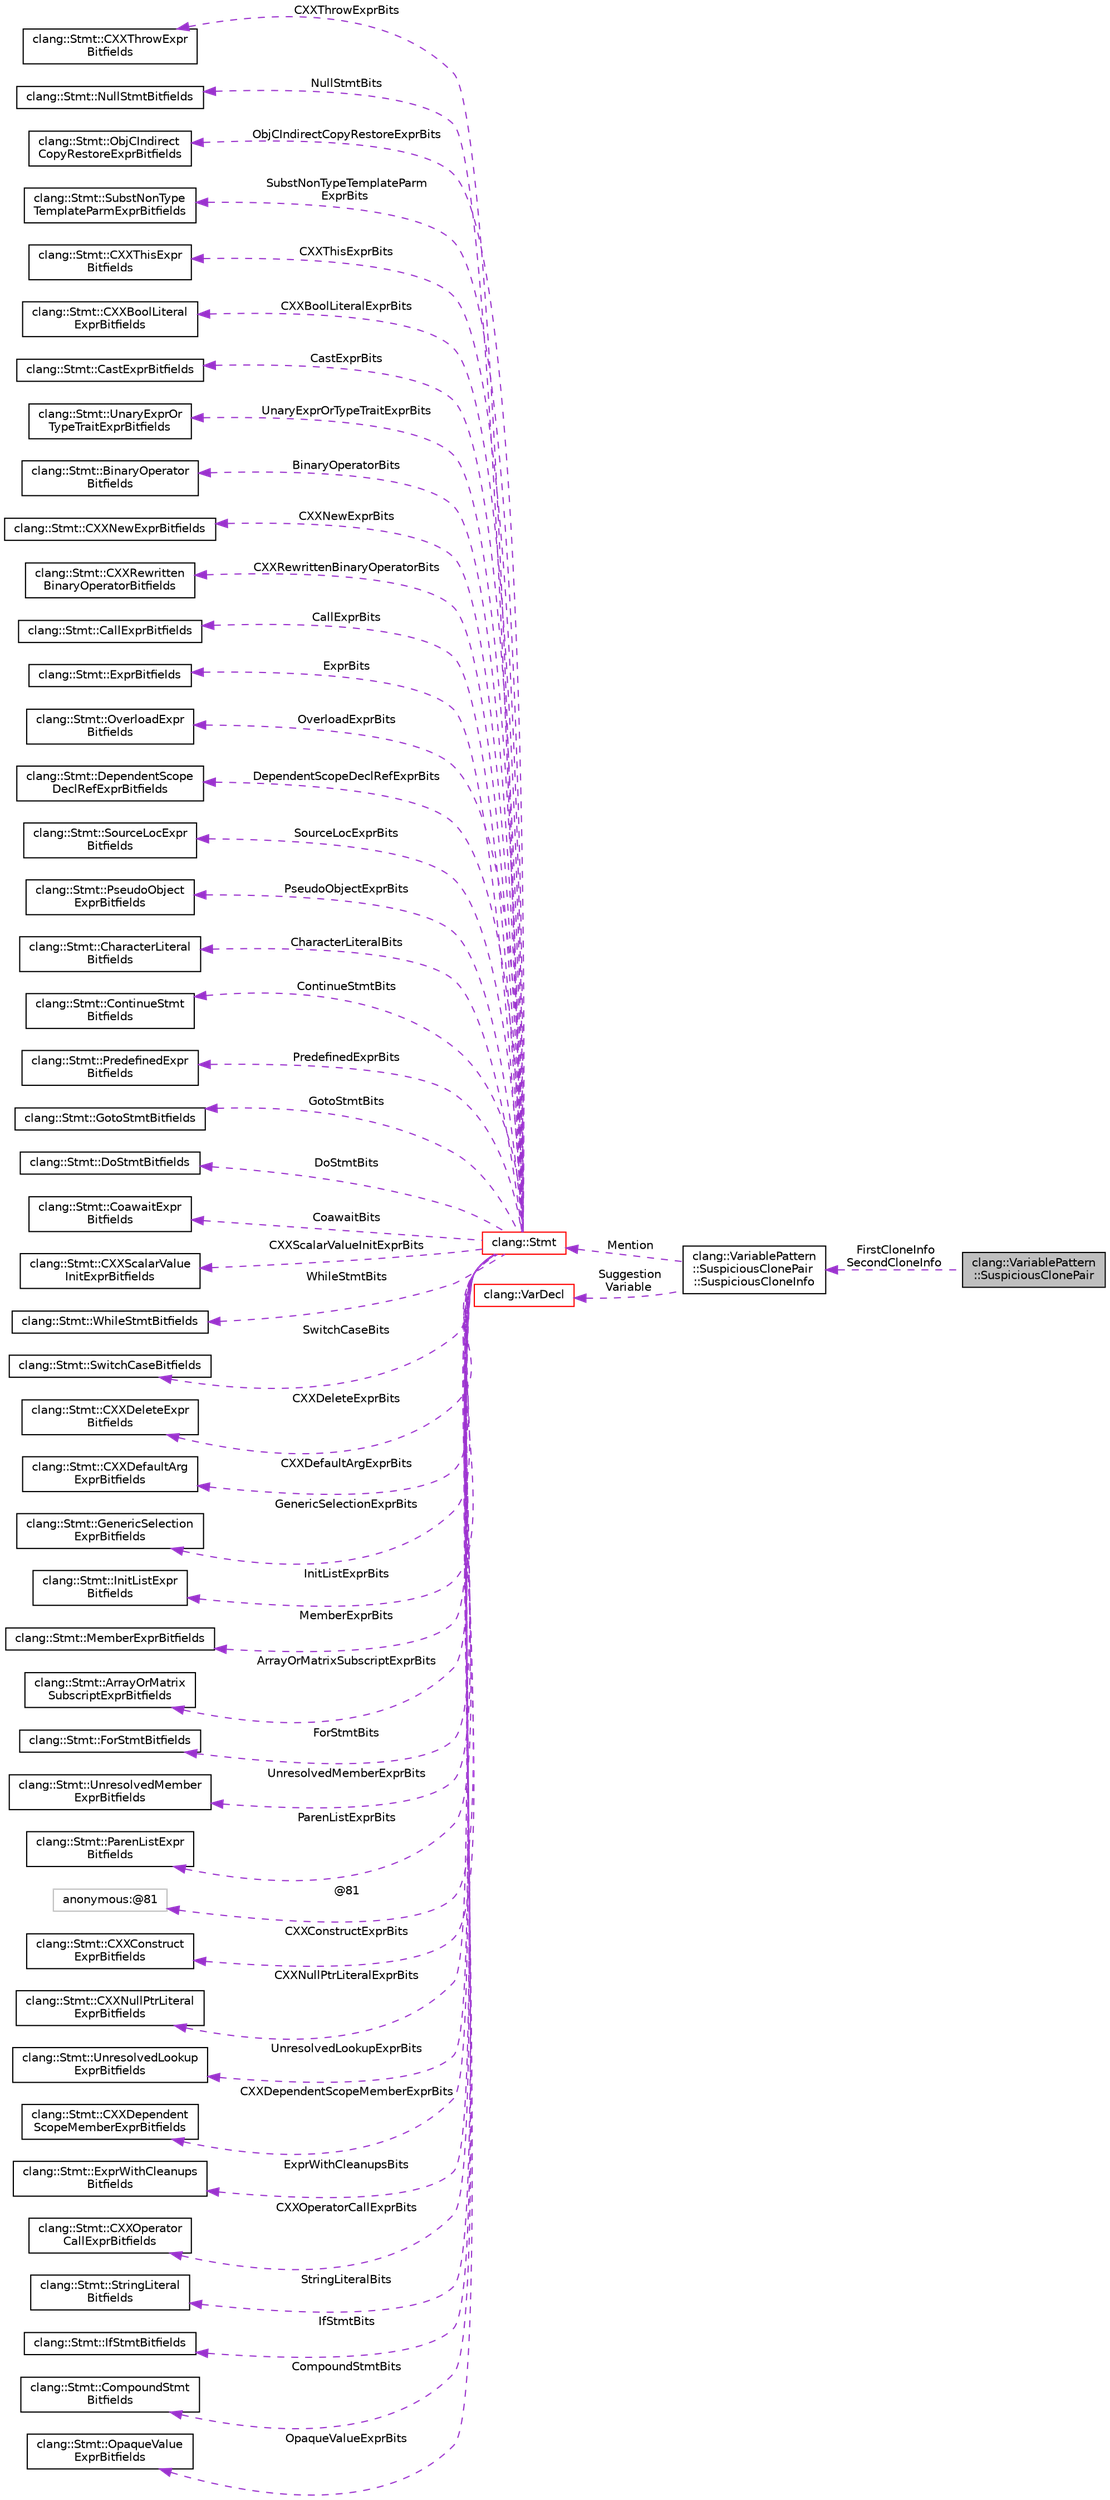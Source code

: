 digraph "clang::VariablePattern::SuspiciousClonePair"
{
 // LATEX_PDF_SIZE
  bgcolor="transparent";
  edge [fontname="Helvetica",fontsize="10",labelfontname="Helvetica",labelfontsize="10"];
  node [fontname="Helvetica",fontsize="10",shape=record];
  rankdir="LR";
  Node1 [label="clang::VariablePattern\l::SuspiciousClonePair",height=0.2,width=0.4,color="black", fillcolor="grey75", style="filled", fontcolor="black",tooltip="Describes two clones that reference their variables in a different pattern which could indicate a pro..."];
  Node2 -> Node1 [dir="back",color="darkorchid3",fontsize="10",style="dashed",label=" FirstCloneInfo\nSecondCloneInfo" ,fontname="Helvetica"];
  Node2 [label="clang::VariablePattern\l::SuspiciousClonePair\l::SuspiciousCloneInfo",height=0.2,width=0.4,color="black",URL="$structclang_1_1VariablePattern_1_1SuspiciousClonePair_1_1SuspiciousCloneInfo.html",tooltip="Utility class holding the relevant information about a single clone in this pair."];
  Node3 -> Node2 [dir="back",color="darkorchid3",fontsize="10",style="dashed",label=" Mention" ,fontname="Helvetica"];
  Node3 [label="clang::Stmt",height=0.2,width=0.4,color="red",URL="$classclang_1_1Stmt.html",tooltip="Stmt - This represents one statement."];
  Node4 -> Node3 [dir="back",color="darkorchid3",fontsize="10",style="dashed",label=" CXXThrowExprBits" ,fontname="Helvetica"];
  Node4 [label="clang::Stmt::CXXThrowExpr\lBitfields",height=0.2,width=0.4,color="black",URL="$classclang_1_1Stmt_1_1CXXThrowExprBitfields.html",tooltip=" "];
  Node5 -> Node3 [dir="back",color="darkorchid3",fontsize="10",style="dashed",label=" NullStmtBits" ,fontname="Helvetica"];
  Node5 [label="clang::Stmt::NullStmtBitfields",height=0.2,width=0.4,color="black",URL="$classclang_1_1Stmt_1_1NullStmtBitfields.html",tooltip=" "];
  Node6 -> Node3 [dir="back",color="darkorchid3",fontsize="10",style="dashed",label=" ObjCIndirectCopyRestoreExprBits" ,fontname="Helvetica"];
  Node6 [label="clang::Stmt::ObjCIndirect\lCopyRestoreExprBitfields",height=0.2,width=0.4,color="black",URL="$classclang_1_1Stmt_1_1ObjCIndirectCopyRestoreExprBitfields.html",tooltip=" "];
  Node7 -> Node3 [dir="back",color="darkorchid3",fontsize="10",style="dashed",label=" SubstNonTypeTemplateParm\lExprBits" ,fontname="Helvetica"];
  Node7 [label="clang::Stmt::SubstNonType\lTemplateParmExprBitfields",height=0.2,width=0.4,color="black",URL="$classclang_1_1Stmt_1_1SubstNonTypeTemplateParmExprBitfields.html",tooltip=" "];
  Node8 -> Node3 [dir="back",color="darkorchid3",fontsize="10",style="dashed",label=" CXXThisExprBits" ,fontname="Helvetica"];
  Node8 [label="clang::Stmt::CXXThisExpr\lBitfields",height=0.2,width=0.4,color="black",URL="$classclang_1_1Stmt_1_1CXXThisExprBitfields.html",tooltip=" "];
  Node9 -> Node3 [dir="back",color="darkorchid3",fontsize="10",style="dashed",label=" CXXBoolLiteralExprBits" ,fontname="Helvetica"];
  Node9 [label="clang::Stmt::CXXBoolLiteral\lExprBitfields",height=0.2,width=0.4,color="black",URL="$classclang_1_1Stmt_1_1CXXBoolLiteralExprBitfields.html",tooltip=" "];
  Node10 -> Node3 [dir="back",color="darkorchid3",fontsize="10",style="dashed",label=" CastExprBits" ,fontname="Helvetica"];
  Node10 [label="clang::Stmt::CastExprBitfields",height=0.2,width=0.4,color="black",URL="$classclang_1_1Stmt_1_1CastExprBitfields.html",tooltip=" "];
  Node11 -> Node3 [dir="back",color="darkorchid3",fontsize="10",style="dashed",label=" UnaryExprOrTypeTraitExprBits" ,fontname="Helvetica"];
  Node11 [label="clang::Stmt::UnaryExprOr\lTypeTraitExprBitfields",height=0.2,width=0.4,color="black",URL="$classclang_1_1Stmt_1_1UnaryExprOrTypeTraitExprBitfields.html",tooltip=" "];
  Node12 -> Node3 [dir="back",color="darkorchid3",fontsize="10",style="dashed",label=" BinaryOperatorBits" ,fontname="Helvetica"];
  Node12 [label="clang::Stmt::BinaryOperator\lBitfields",height=0.2,width=0.4,color="black",URL="$classclang_1_1Stmt_1_1BinaryOperatorBitfields.html",tooltip=" "];
  Node13 -> Node3 [dir="back",color="darkorchid3",fontsize="10",style="dashed",label=" CXXNewExprBits" ,fontname="Helvetica"];
  Node13 [label="clang::Stmt::CXXNewExprBitfields",height=0.2,width=0.4,color="black",URL="$classclang_1_1Stmt_1_1CXXNewExprBitfields.html",tooltip=" "];
  Node14 -> Node3 [dir="back",color="darkorchid3",fontsize="10",style="dashed",label=" CXXRewrittenBinaryOperatorBits" ,fontname="Helvetica"];
  Node14 [label="clang::Stmt::CXXRewritten\lBinaryOperatorBitfields",height=0.2,width=0.4,color="black",URL="$classclang_1_1Stmt_1_1CXXRewrittenBinaryOperatorBitfields.html",tooltip=" "];
  Node15 -> Node3 [dir="back",color="darkorchid3",fontsize="10",style="dashed",label=" CallExprBits" ,fontname="Helvetica"];
  Node15 [label="clang::Stmt::CallExprBitfields",height=0.2,width=0.4,color="black",URL="$classclang_1_1Stmt_1_1CallExprBitfields.html",tooltip=" "];
  Node16 -> Node3 [dir="back",color="darkorchid3",fontsize="10",style="dashed",label=" ExprBits" ,fontname="Helvetica"];
  Node16 [label="clang::Stmt::ExprBitfields",height=0.2,width=0.4,color="black",URL="$classclang_1_1Stmt_1_1ExprBitfields.html",tooltip=" "];
  Node17 -> Node3 [dir="back",color="darkorchid3",fontsize="10",style="dashed",label=" OverloadExprBits" ,fontname="Helvetica"];
  Node17 [label="clang::Stmt::OverloadExpr\lBitfields",height=0.2,width=0.4,color="black",URL="$classclang_1_1Stmt_1_1OverloadExprBitfields.html",tooltip=" "];
  Node18 -> Node3 [dir="back",color="darkorchid3",fontsize="10",style="dashed",label=" DependentScopeDeclRefExprBits" ,fontname="Helvetica"];
  Node18 [label="clang::Stmt::DependentScope\lDeclRefExprBitfields",height=0.2,width=0.4,color="black",URL="$classclang_1_1Stmt_1_1DependentScopeDeclRefExprBitfields.html",tooltip=" "];
  Node19 -> Node3 [dir="back",color="darkorchid3",fontsize="10",style="dashed",label=" SourceLocExprBits" ,fontname="Helvetica"];
  Node19 [label="clang::Stmt::SourceLocExpr\lBitfields",height=0.2,width=0.4,color="black",URL="$classclang_1_1Stmt_1_1SourceLocExprBitfields.html",tooltip=" "];
  Node20 -> Node3 [dir="back",color="darkorchid3",fontsize="10",style="dashed",label=" PseudoObjectExprBits" ,fontname="Helvetica"];
  Node20 [label="clang::Stmt::PseudoObject\lExprBitfields",height=0.2,width=0.4,color="black",URL="$classclang_1_1Stmt_1_1PseudoObjectExprBitfields.html",tooltip=" "];
  Node21 -> Node3 [dir="back",color="darkorchid3",fontsize="10",style="dashed",label=" CharacterLiteralBits" ,fontname="Helvetica"];
  Node21 [label="clang::Stmt::CharacterLiteral\lBitfields",height=0.2,width=0.4,color="black",URL="$classclang_1_1Stmt_1_1CharacterLiteralBitfields.html",tooltip=" "];
  Node22 -> Node3 [dir="back",color="darkorchid3",fontsize="10",style="dashed",label=" ContinueStmtBits" ,fontname="Helvetica"];
  Node22 [label="clang::Stmt::ContinueStmt\lBitfields",height=0.2,width=0.4,color="black",URL="$classclang_1_1Stmt_1_1ContinueStmtBitfields.html",tooltip=" "];
  Node23 -> Node3 [dir="back",color="darkorchid3",fontsize="10",style="dashed",label=" PredefinedExprBits" ,fontname="Helvetica"];
  Node23 [label="clang::Stmt::PredefinedExpr\lBitfields",height=0.2,width=0.4,color="black",URL="$classclang_1_1Stmt_1_1PredefinedExprBitfields.html",tooltip=" "];
  Node24 -> Node3 [dir="back",color="darkorchid3",fontsize="10",style="dashed",label=" GotoStmtBits" ,fontname="Helvetica"];
  Node24 [label="clang::Stmt::GotoStmtBitfields",height=0.2,width=0.4,color="black",URL="$classclang_1_1Stmt_1_1GotoStmtBitfields.html",tooltip=" "];
  Node25 -> Node3 [dir="back",color="darkorchid3",fontsize="10",style="dashed",label=" DoStmtBits" ,fontname="Helvetica"];
  Node25 [label="clang::Stmt::DoStmtBitfields",height=0.2,width=0.4,color="black",URL="$classclang_1_1Stmt_1_1DoStmtBitfields.html",tooltip=" "];
  Node26 -> Node3 [dir="back",color="darkorchid3",fontsize="10",style="dashed",label=" CoawaitBits" ,fontname="Helvetica"];
  Node26 [label="clang::Stmt::CoawaitExpr\lBitfields",height=0.2,width=0.4,color="black",URL="$classclang_1_1Stmt_1_1CoawaitExprBitfields.html",tooltip=" "];
  Node27 -> Node3 [dir="back",color="darkorchid3",fontsize="10",style="dashed",label=" CXXScalarValueInitExprBits" ,fontname="Helvetica"];
  Node27 [label="clang::Stmt::CXXScalarValue\lInitExprBitfields",height=0.2,width=0.4,color="black",URL="$classclang_1_1Stmt_1_1CXXScalarValueInitExprBitfields.html",tooltip=" "];
  Node28 -> Node3 [dir="back",color="darkorchid3",fontsize="10",style="dashed",label=" WhileStmtBits" ,fontname="Helvetica"];
  Node28 [label="clang::Stmt::WhileStmtBitfields",height=0.2,width=0.4,color="black",URL="$classclang_1_1Stmt_1_1WhileStmtBitfields.html",tooltip=" "];
  Node29 -> Node3 [dir="back",color="darkorchid3",fontsize="10",style="dashed",label=" SwitchCaseBits" ,fontname="Helvetica"];
  Node29 [label="clang::Stmt::SwitchCaseBitfields",height=0.2,width=0.4,color="black",URL="$classclang_1_1Stmt_1_1SwitchCaseBitfields.html",tooltip=" "];
  Node30 -> Node3 [dir="back",color="darkorchid3",fontsize="10",style="dashed",label=" CXXDeleteExprBits" ,fontname="Helvetica"];
  Node30 [label="clang::Stmt::CXXDeleteExpr\lBitfields",height=0.2,width=0.4,color="black",URL="$classclang_1_1Stmt_1_1CXXDeleteExprBitfields.html",tooltip=" "];
  Node31 -> Node3 [dir="back",color="darkorchid3",fontsize="10",style="dashed",label=" CXXDefaultArgExprBits" ,fontname="Helvetica"];
  Node31 [label="clang::Stmt::CXXDefaultArg\lExprBitfields",height=0.2,width=0.4,color="black",URL="$classclang_1_1Stmt_1_1CXXDefaultArgExprBitfields.html",tooltip=" "];
  Node32 -> Node3 [dir="back",color="darkorchid3",fontsize="10",style="dashed",label=" GenericSelectionExprBits" ,fontname="Helvetica"];
  Node32 [label="clang::Stmt::GenericSelection\lExprBitfields",height=0.2,width=0.4,color="black",URL="$classclang_1_1Stmt_1_1GenericSelectionExprBitfields.html",tooltip=" "];
  Node33 -> Node3 [dir="back",color="darkorchid3",fontsize="10",style="dashed",label=" InitListExprBits" ,fontname="Helvetica"];
  Node33 [label="clang::Stmt::InitListExpr\lBitfields",height=0.2,width=0.4,color="black",URL="$classclang_1_1Stmt_1_1InitListExprBitfields.html",tooltip=" "];
  Node34 -> Node3 [dir="back",color="darkorchid3",fontsize="10",style="dashed",label=" MemberExprBits" ,fontname="Helvetica"];
  Node34 [label="clang::Stmt::MemberExprBitfields",height=0.2,width=0.4,color="black",URL="$classclang_1_1Stmt_1_1MemberExprBitfields.html",tooltip=" "];
  Node35 -> Node3 [dir="back",color="darkorchid3",fontsize="10",style="dashed",label=" ArrayOrMatrixSubscriptExprBits" ,fontname="Helvetica"];
  Node35 [label="clang::Stmt::ArrayOrMatrix\lSubscriptExprBitfields",height=0.2,width=0.4,color="black",URL="$classclang_1_1Stmt_1_1ArrayOrMatrixSubscriptExprBitfields.html",tooltip=" "];
  Node36 -> Node3 [dir="back",color="darkorchid3",fontsize="10",style="dashed",label=" ForStmtBits" ,fontname="Helvetica"];
  Node36 [label="clang::Stmt::ForStmtBitfields",height=0.2,width=0.4,color="black",URL="$classclang_1_1Stmt_1_1ForStmtBitfields.html",tooltip=" "];
  Node37 -> Node3 [dir="back",color="darkorchid3",fontsize="10",style="dashed",label=" UnresolvedMemberExprBits" ,fontname="Helvetica"];
  Node37 [label="clang::Stmt::UnresolvedMember\lExprBitfields",height=0.2,width=0.4,color="black",URL="$classclang_1_1Stmt_1_1UnresolvedMemberExprBitfields.html",tooltip=" "];
  Node38 -> Node3 [dir="back",color="darkorchid3",fontsize="10",style="dashed",label=" ParenListExprBits" ,fontname="Helvetica"];
  Node38 [label="clang::Stmt::ParenListExpr\lBitfields",height=0.2,width=0.4,color="black",URL="$classclang_1_1Stmt_1_1ParenListExprBitfields.html",tooltip=" "];
  Node39 -> Node3 [dir="back",color="darkorchid3",fontsize="10",style="dashed",label=" @81" ,fontname="Helvetica"];
  Node39 [label="anonymous:@81",height=0.2,width=0.4,color="grey75",tooltip=" "];
  Node40 -> Node3 [dir="back",color="darkorchid3",fontsize="10",style="dashed",label=" CXXConstructExprBits" ,fontname="Helvetica"];
  Node40 [label="clang::Stmt::CXXConstruct\lExprBitfields",height=0.2,width=0.4,color="black",URL="$classclang_1_1Stmt_1_1CXXConstructExprBitfields.html",tooltip=" "];
  Node41 -> Node3 [dir="back",color="darkorchid3",fontsize="10",style="dashed",label=" CXXNullPtrLiteralExprBits" ,fontname="Helvetica"];
  Node41 [label="clang::Stmt::CXXNullPtrLiteral\lExprBitfields",height=0.2,width=0.4,color="black",URL="$classclang_1_1Stmt_1_1CXXNullPtrLiteralExprBitfields.html",tooltip=" "];
  Node42 -> Node3 [dir="back",color="darkorchid3",fontsize="10",style="dashed",label=" UnresolvedLookupExprBits" ,fontname="Helvetica"];
  Node42 [label="clang::Stmt::UnresolvedLookup\lExprBitfields",height=0.2,width=0.4,color="black",URL="$classclang_1_1Stmt_1_1UnresolvedLookupExprBitfields.html",tooltip=" "];
  Node43 -> Node3 [dir="back",color="darkorchid3",fontsize="10",style="dashed",label=" CXXDependentScopeMemberExprBits" ,fontname="Helvetica"];
  Node43 [label="clang::Stmt::CXXDependent\lScopeMemberExprBitfields",height=0.2,width=0.4,color="black",URL="$classclang_1_1Stmt_1_1CXXDependentScopeMemberExprBitfields.html",tooltip=" "];
  Node44 -> Node3 [dir="back",color="darkorchid3",fontsize="10",style="dashed",label=" ExprWithCleanupsBits" ,fontname="Helvetica"];
  Node44 [label="clang::Stmt::ExprWithCleanups\lBitfields",height=0.2,width=0.4,color="black",URL="$classclang_1_1Stmt_1_1ExprWithCleanupsBitfields.html",tooltip=" "];
  Node45 -> Node3 [dir="back",color="darkorchid3",fontsize="10",style="dashed",label=" CXXOperatorCallExprBits" ,fontname="Helvetica"];
  Node45 [label="clang::Stmt::CXXOperator\lCallExprBitfields",height=0.2,width=0.4,color="black",URL="$classclang_1_1Stmt_1_1CXXOperatorCallExprBitfields.html",tooltip=" "];
  Node46 -> Node3 [dir="back",color="darkorchid3",fontsize="10",style="dashed",label=" StringLiteralBits" ,fontname="Helvetica"];
  Node46 [label="clang::Stmt::StringLiteral\lBitfields",height=0.2,width=0.4,color="black",URL="$classclang_1_1Stmt_1_1StringLiteralBitfields.html",tooltip=" "];
  Node47 -> Node3 [dir="back",color="darkorchid3",fontsize="10",style="dashed",label=" IfStmtBits" ,fontname="Helvetica"];
  Node47 [label="clang::Stmt::IfStmtBitfields",height=0.2,width=0.4,color="black",URL="$classclang_1_1Stmt_1_1IfStmtBitfields.html",tooltip=" "];
  Node48 -> Node3 [dir="back",color="darkorchid3",fontsize="10",style="dashed",label=" CompoundStmtBits" ,fontname="Helvetica"];
  Node48 [label="clang::Stmt::CompoundStmt\lBitfields",height=0.2,width=0.4,color="black",URL="$classclang_1_1Stmt_1_1CompoundStmtBitfields.html",tooltip=" "];
  Node49 -> Node3 [dir="back",color="darkorchid3",fontsize="10",style="dashed",label=" OpaqueValueExprBits" ,fontname="Helvetica"];
  Node49 [label="clang::Stmt::OpaqueValue\lExprBitfields",height=0.2,width=0.4,color="black",URL="$classclang_1_1Stmt_1_1OpaqueValueExprBitfields.html",tooltip=" "];
  Node67 -> Node2 [dir="back",color="darkorchid3",fontsize="10",style="dashed",label=" Suggestion\nVariable" ,fontname="Helvetica"];
  Node67 [label="clang::VarDecl",height=0.2,width=0.4,color="red",URL="$classclang_1_1VarDecl.html",tooltip="Represents a variable declaration or definition."];
}
